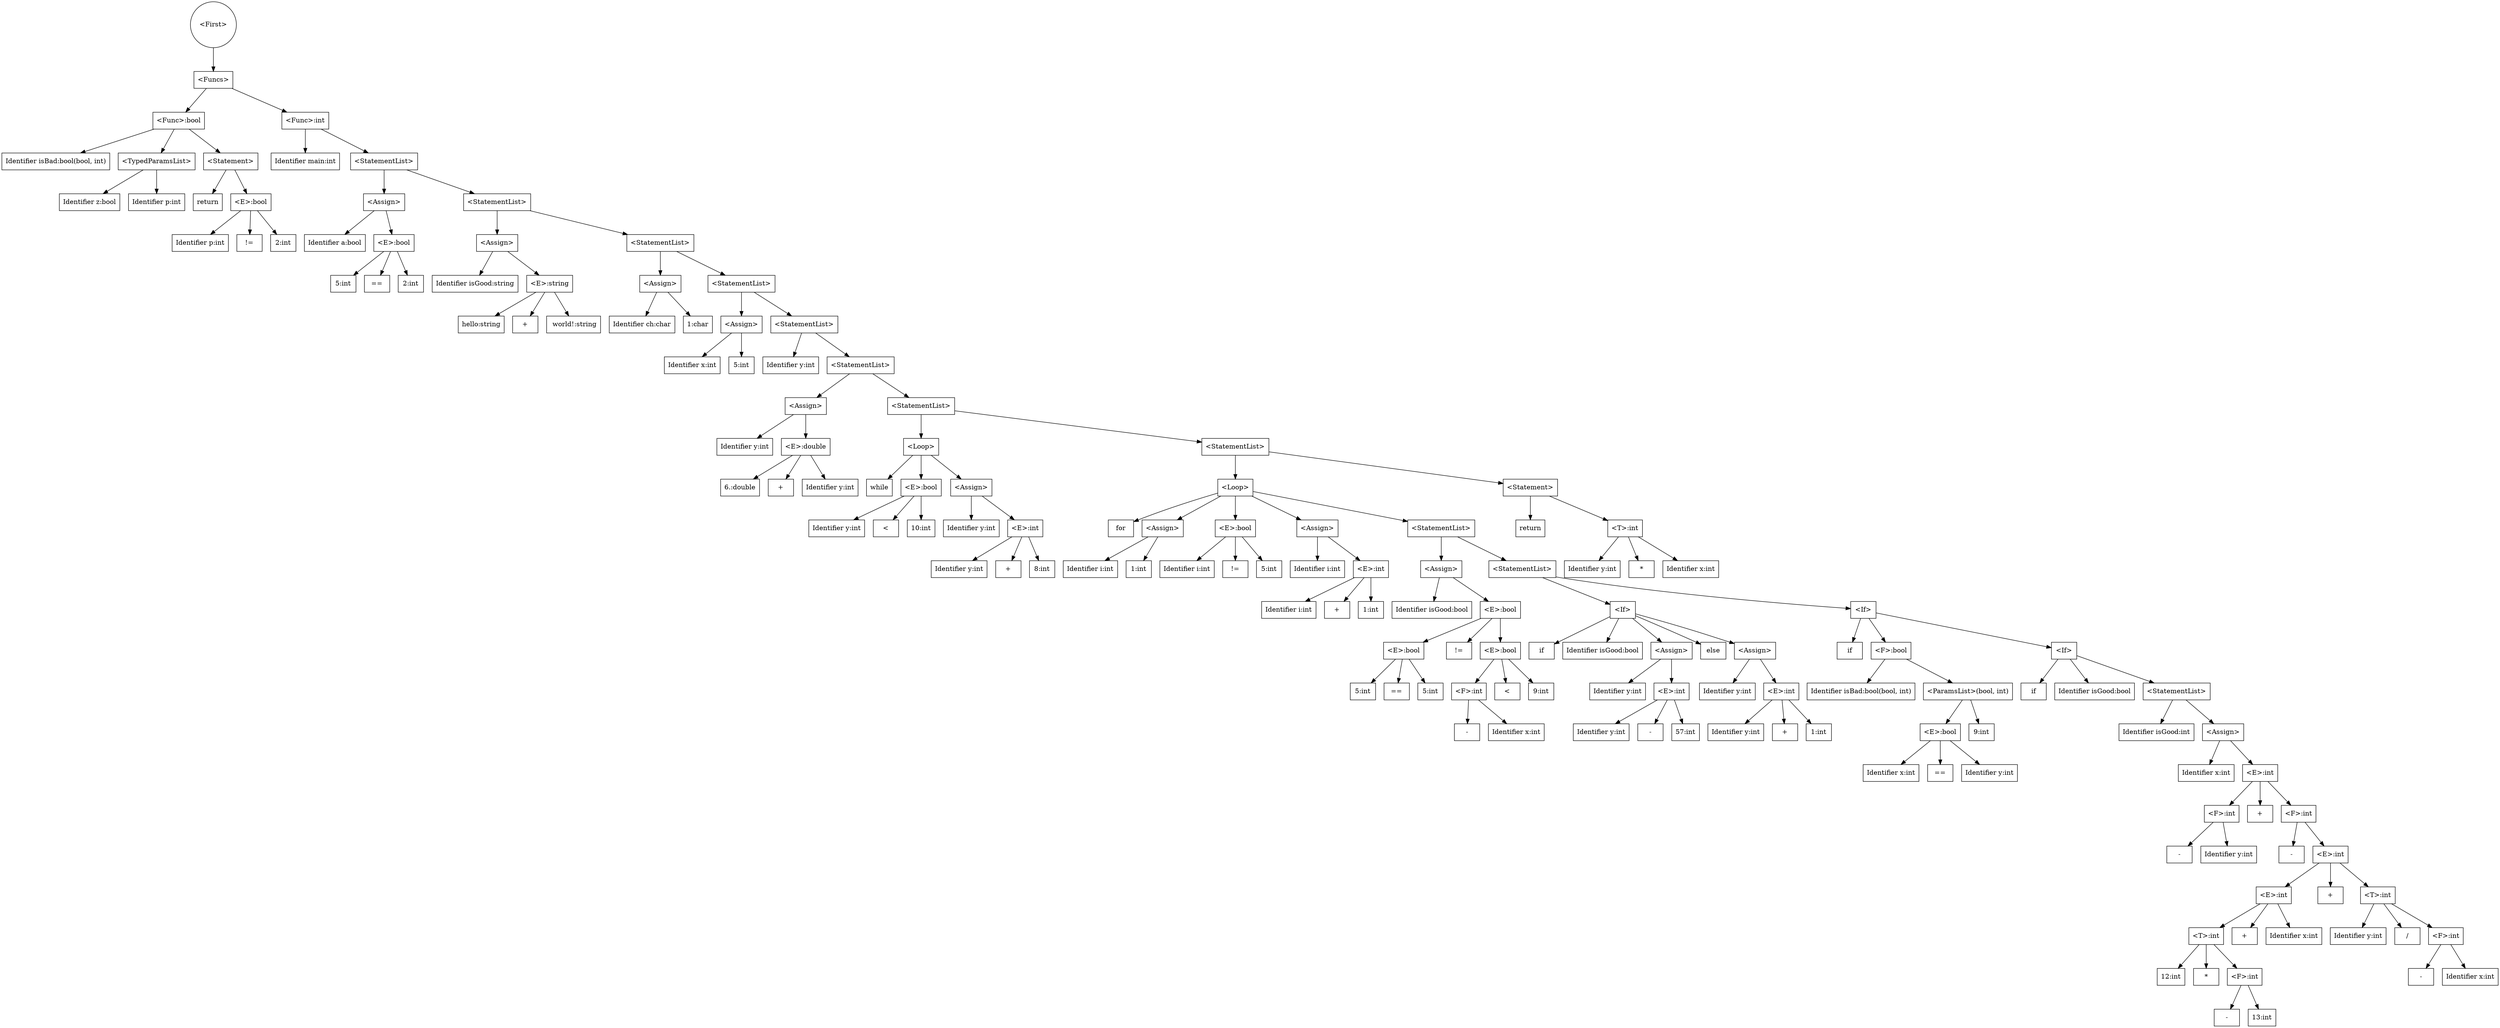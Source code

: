 digraph G{
438 [shape="circle"label="<First>"];
438->437 [label=" "];
437 [shape="box"label="<Funcs>"];
437->31 [label=" "];
31 [shape="box"label="<Func>:bool"];
31->2 [label=" "];
2 [shape="box"label="Identifier isBad:bool(bool, int)"];
31->12 [label=" "];
12 [shape="box"label="<TypedParamsList>"];
12->6 [label=" "];
6 [shape="box"label="Identifier z:bool"];
12->10 [label=" "];
10 [shape="box"label="Identifier p:int"];
31->28 [label=" "];
28 [shape="box"label="<Statement>"];
28->15 [label=" "];
15 [shape="box"label="return"];
28->25 [label=" "];
25 [shape="box"label="<E>:bool"];
25->16 [label=" "];
16 [shape="box"label="Identifier p:int"];
25->20 [label=" "];
20 [shape="box"label="!="];
25->21 [label=" "];
21 [shape="box"label="2:int"];
437->435 [label=" "];
435 [shape="box"label="<Func>:int"];
435->34 [label=" "];
34 [shape="box"label="Identifier main:int"];
435->433 [label=" "];
433 [shape="box"label="<StatementList>"];
433->54 [label=" "];
54 [shape="box"label="<Assign>"];
54->40 [label=" "];
40 [shape="box"label="Identifier a:bool"];
54->52 [label=" "];
52 [shape="box"label="<E>:bool"];
52->42 [label=" "];
42 [shape="box"label="5:int"];
52->47 [label=" "];
47 [shape="box"label="=="];
52->48 [label=" "];
48 [shape="box"label="2:int"];
433->432 [label=" "];
432 [shape="box"label="<StatementList>"];
432->73 [label=" "];
73 [shape="box"label="<Assign>"];
73->59 [label=" "];
59 [shape="box"label="Identifier isGood:string"];
73->71 [label=" "];
71 [shape="box"label="<E>:string"];
71->61 [label=" "];
61 [shape="box"label="hello:string"];
71->66 [label=" "];
66 [shape="box"label="+"];
71->67 [label=" "];
67 [shape="box"label=" world!:string"];
432->431 [label=" "];
431 [shape="box"label="<StatementList>"];
431->86 [label=" "];
86 [shape="box"label="<Assign>"];
86->78 [label=" "];
78 [shape="box"label="Identifier ch:char"];
86->80 [label=" "];
80 [shape="box"label="1:char"];
431->430 [label=" "];
430 [shape="box"label="<StatementList>"];
430->99 [label=" "];
99 [shape="box"label="<Assign>"];
99->91 [label=" "];
91 [shape="box"label="Identifier x:int"];
99->93 [label=" "];
93 [shape="box"label="5:int"];
430->429 [label=" "];
429 [shape="box"label="<StatementList>"];
429->104 [label=" "];
104 [shape="box"label="Identifier y:int"];
429->428 [label=" "];
428 [shape="box"label="<StatementList>"];
428->121 [label=" "];
121 [shape="box"label="<Assign>"];
121->108 [label=" "];
108 [shape="box"label="Identifier y:int"];
121->119 [label=" "];
119 [shape="box"label="<E>:double"];
119->110 [label=" "];
110 [shape="box"label="6.:double"];
119->115 [label=" "];
115 [shape="box"label="+"];
119->116 [label=" "];
116 [shape="box"label="Identifier y:int"];
428->427 [label=" "];
427 [shape="box"label="<StatementList>"];
427->157 [label=" "];
157 [shape="box"label="<Loop>"];
157->124 [label=" "];
124 [shape="box"label="while"];
157->135 [label=" "];
135 [shape="box"label="<E>:bool"];
135->126 [label=" "];
126 [shape="box"label="Identifier y:int"];
135->130 [label=" "];
130 [shape="box"label="<"];
135->131 [label=" "];
131 [shape="box"label="10:int"];
157->152 [label=" "];
152 [shape="box"label="<Assign>"];
152->139 [label=" "];
139 [shape="box"label="Identifier y:int"];
152->150 [label=" "];
150 [shape="box"label="<E>:int"];
150->141 [label=" "];
141 [shape="box"label="Identifier y:int"];
150->145 [label=" "];
145 [shape="box"label="+"];
150->146 [label=" "];
146 [shape="box"label="8:int"];
427->426 [label=" "];
426 [shape="box"label="<StatementList>"];
426->411 [label=" "];
411 [shape="box"label="<Loop>"];
411->159 [label=" "];
159 [shape="box"label="for"];
411->171 [label=" "];
171 [shape="box"label="<Assign>"];
171->163 [label=" "];
163 [shape="box"label="Identifier i:int"];
171->165 [label=" "];
165 [shape="box"label="1:int"];
411->182 [label=" "];
182 [shape="box"label="<E>:bool"];
182->173 [label=" "];
173 [shape="box"label="Identifier i:int"];
182->177 [label=" "];
177 [shape="box"label="!="];
182->178 [label=" "];
178 [shape="box"label="5:int"];
411->198 [label=" "];
198 [shape="box"label="<Assign>"];
198->185 [label=" "];
185 [shape="box"label="Identifier i:int"];
198->196 [label=" "];
196 [shape="box"label="<E>:int"];
196->187 [label=" "];
187 [shape="box"label="Identifier i:int"];
196->191 [label=" "];
191 [shape="box"label="+"];
196->192 [label=" "];
192 [shape="box"label="1:int"];
411->409 [label=" "];
409 [shape="box"label="<StatementList>"];
409->245 [label=" "];
245 [shape="box"label="<Assign>"];
245->203 [label=" "];
203 [shape="box"label="Identifier isGood:bool"];
245->239 [label=" "];
239 [shape="box"label="<E>:bool"];
239->217 [label=" "];
217 [shape="box"label="<E>:bool"];
217->207 [label=" "];
207 [shape="box"label="5:int"];
217->212 [label=" "];
212 [shape="box"label="=="];
217->213 [label=" "];
213 [shape="box"label="5:int"];
239->222 [label=" "];
222 [shape="box"label="!="];
239->235 [label=" "];
235 [shape="box"label="<E>:bool"];
235->227 [label=" "];
227 [shape="box"label="<F>:int"];
227->224 [label=" "];
224 [shape="box"label="-"];
227->225 [label=" "];
225 [shape="box"label="Identifier x:int"];
235->230 [label=" "];
230 [shape="box"label="<"];
235->231 [label=" "];
231 [shape="box"label="9:int"];
409->408 [label=" "];
408 [shape="box"label="<StatementList>"];
408->295 [label=" "];
295 [shape="box"label="<If>"];
295->248 [label=" "];
248 [shape="box"label="if"];
295->250 [label=" "];
250 [shape="box"label="Identifier isGood:bool"];
295->270 [label=" "];
270 [shape="box"label="<Assign>"];
270->257 [label=" "];
257 [shape="box"label="Identifier y:int"];
270->268 [label=" "];
268 [shape="box"label="<E>:int"];
268->259 [label=" "];
259 [shape="box"label="Identifier y:int"];
268->263 [label=" "];
263 [shape="box"label="-"];
268->264 [label=" "];
264 [shape="box"label="57:int"];
295->275 [label=" "];
275 [shape="box"label="else"];
295->290 [label=" "];
290 [shape="box"label="<Assign>"];
290->277 [label=" "];
277 [shape="box"label="Identifier y:int"];
290->288 [label=" "];
288 [shape="box"label="<E>:int"];
288->279 [label=" "];
279 [shape="box"label="Identifier y:int"];
288->283 [label=" "];
283 [shape="box"label="+"];
288->284 [label=" "];
284 [shape="box"label="1:int"];
408->405 [label=" "];
405 [shape="box"label="<If>"];
405->297 [label=" "];
297 [shape="box"label="if"];
405->319 [label=" "];
319 [shape="box"label="<F>:bool"];
319->299 [label=" "];
299 [shape="box"label="Identifier isBad:bool(bool, int)"];
319->317 [label=" "];
317 [shape="box"label="<ParamsList>(bool, int)"];
317->309 [label=" "];
309 [shape="box"label="<E>:bool"];
309->301 [label=" "];
301 [shape="box"label="Identifier x:int"];
309->305 [label=" "];
305 [shape="box"label="=="];
309->306 [label=" "];
306 [shape="box"label="Identifier y:int"];
317->311 [label=" "];
311 [shape="box"label="9:int"];
405->401 [label=" "];
401 [shape="box"label="<If>"];
401->325 [label=" "];
325 [shape="box"label="if"];
401->327 [label=" "];
327 [shape="box"label="Identifier isGood:bool"];
401->399 [label=" "];
399 [shape="box"label="<StatementList>"];
399->336 [label=" "];
336 [shape="box"label="Identifier isGood:int"];
399->395 [label=" "];
395 [shape="box"label="<Assign>"];
395->340 [label=" "];
340 [shape="box"label="Identifier x:int"];
395->393 [label=" "];
393 [shape="box"label="<E>:int"];
393->345 [label=" "];
345 [shape="box"label="<F>:int"];
345->342 [label=" "];
342 [shape="box"label="-"];
345->343 [label=" "];
343 [shape="box"label="Identifier y:int"];
393->348 [label=" "];
348 [shape="box"label="+"];
393->391 [label=" "];
391 [shape="box"label="<F>:int"];
391->349 [label=" "];
349 [shape="box"label="-"];
391->388 [label=" "];
388 [shape="box"label="<E>:int"];
388->372 [label=" "];
372 [shape="box"label="<E>:int"];
372->362 [label=" "];
362 [shape="box"label="<T>:int"];
362->352 [label=" "];
352 [shape="box"label="12:int"];
362->356 [label=" "];
356 [shape="box"label="*"];
362->361 [label=" "];
361 [shape="box"label="<F>:int"];
361->357 [label=" "];
357 [shape="box"label="-"];
361->358 [label=" "];
358 [shape="box"label="13:int"];
372->368 [label=" "];
368 [shape="box"label="+"];
372->369 [label=" "];
369 [shape="box"label="Identifier x:int"];
388->373 [label=" "];
373 [shape="box"label="+"];
388->383 [label=" "];
383 [shape="box"label="<T>:int"];
383->375 [label=" "];
375 [shape="box"label="Identifier y:int"];
383->378 [label=" "];
378 [shape="box"label="/"];
383->382 [label=" "];
382 [shape="box"label="<F>:int"];
382->379 [label=" "];
379 [shape="box"label="-"];
382->380 [label=" "];
380 [shape="box"label="Identifier x:int"];
426->424 [label=" "];
424 [shape="box"label="<Statement>"];
424->413 [label=" "];
413 [shape="box"label="return"];
424->420 [label=" "];
420 [shape="box"label="<T>:int"];
420->414 [label=" "];
414 [shape="box"label="Identifier y:int"];
420->417 [label=" "];
417 [shape="box"label="*"];
420->418 [label=" "];
418 [shape="box"label="Identifier x:int"];
}
